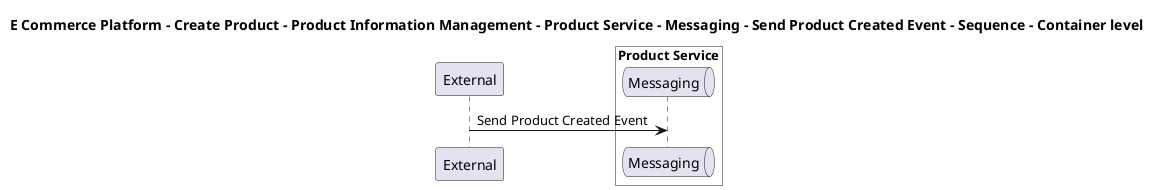 @startuml

title E Commerce Platform - Create Product - Product Information Management - Product Service - Messaging - Send Product Created Event - Sequence - Container level

participant "External" as C4InterFlow.SoftwareSystems.ExternalSystem

box "Product Service" #White
    queue "Messaging" as ECommercePlatform.CreateProduct.ProductInformationManagement.SoftwareSystems.ProductService.Containers.Messaging
end box


C4InterFlow.SoftwareSystems.ExternalSystem -> ECommercePlatform.CreateProduct.ProductInformationManagement.SoftwareSystems.ProductService.Containers.Messaging : Send Product Created Event


@enduml
